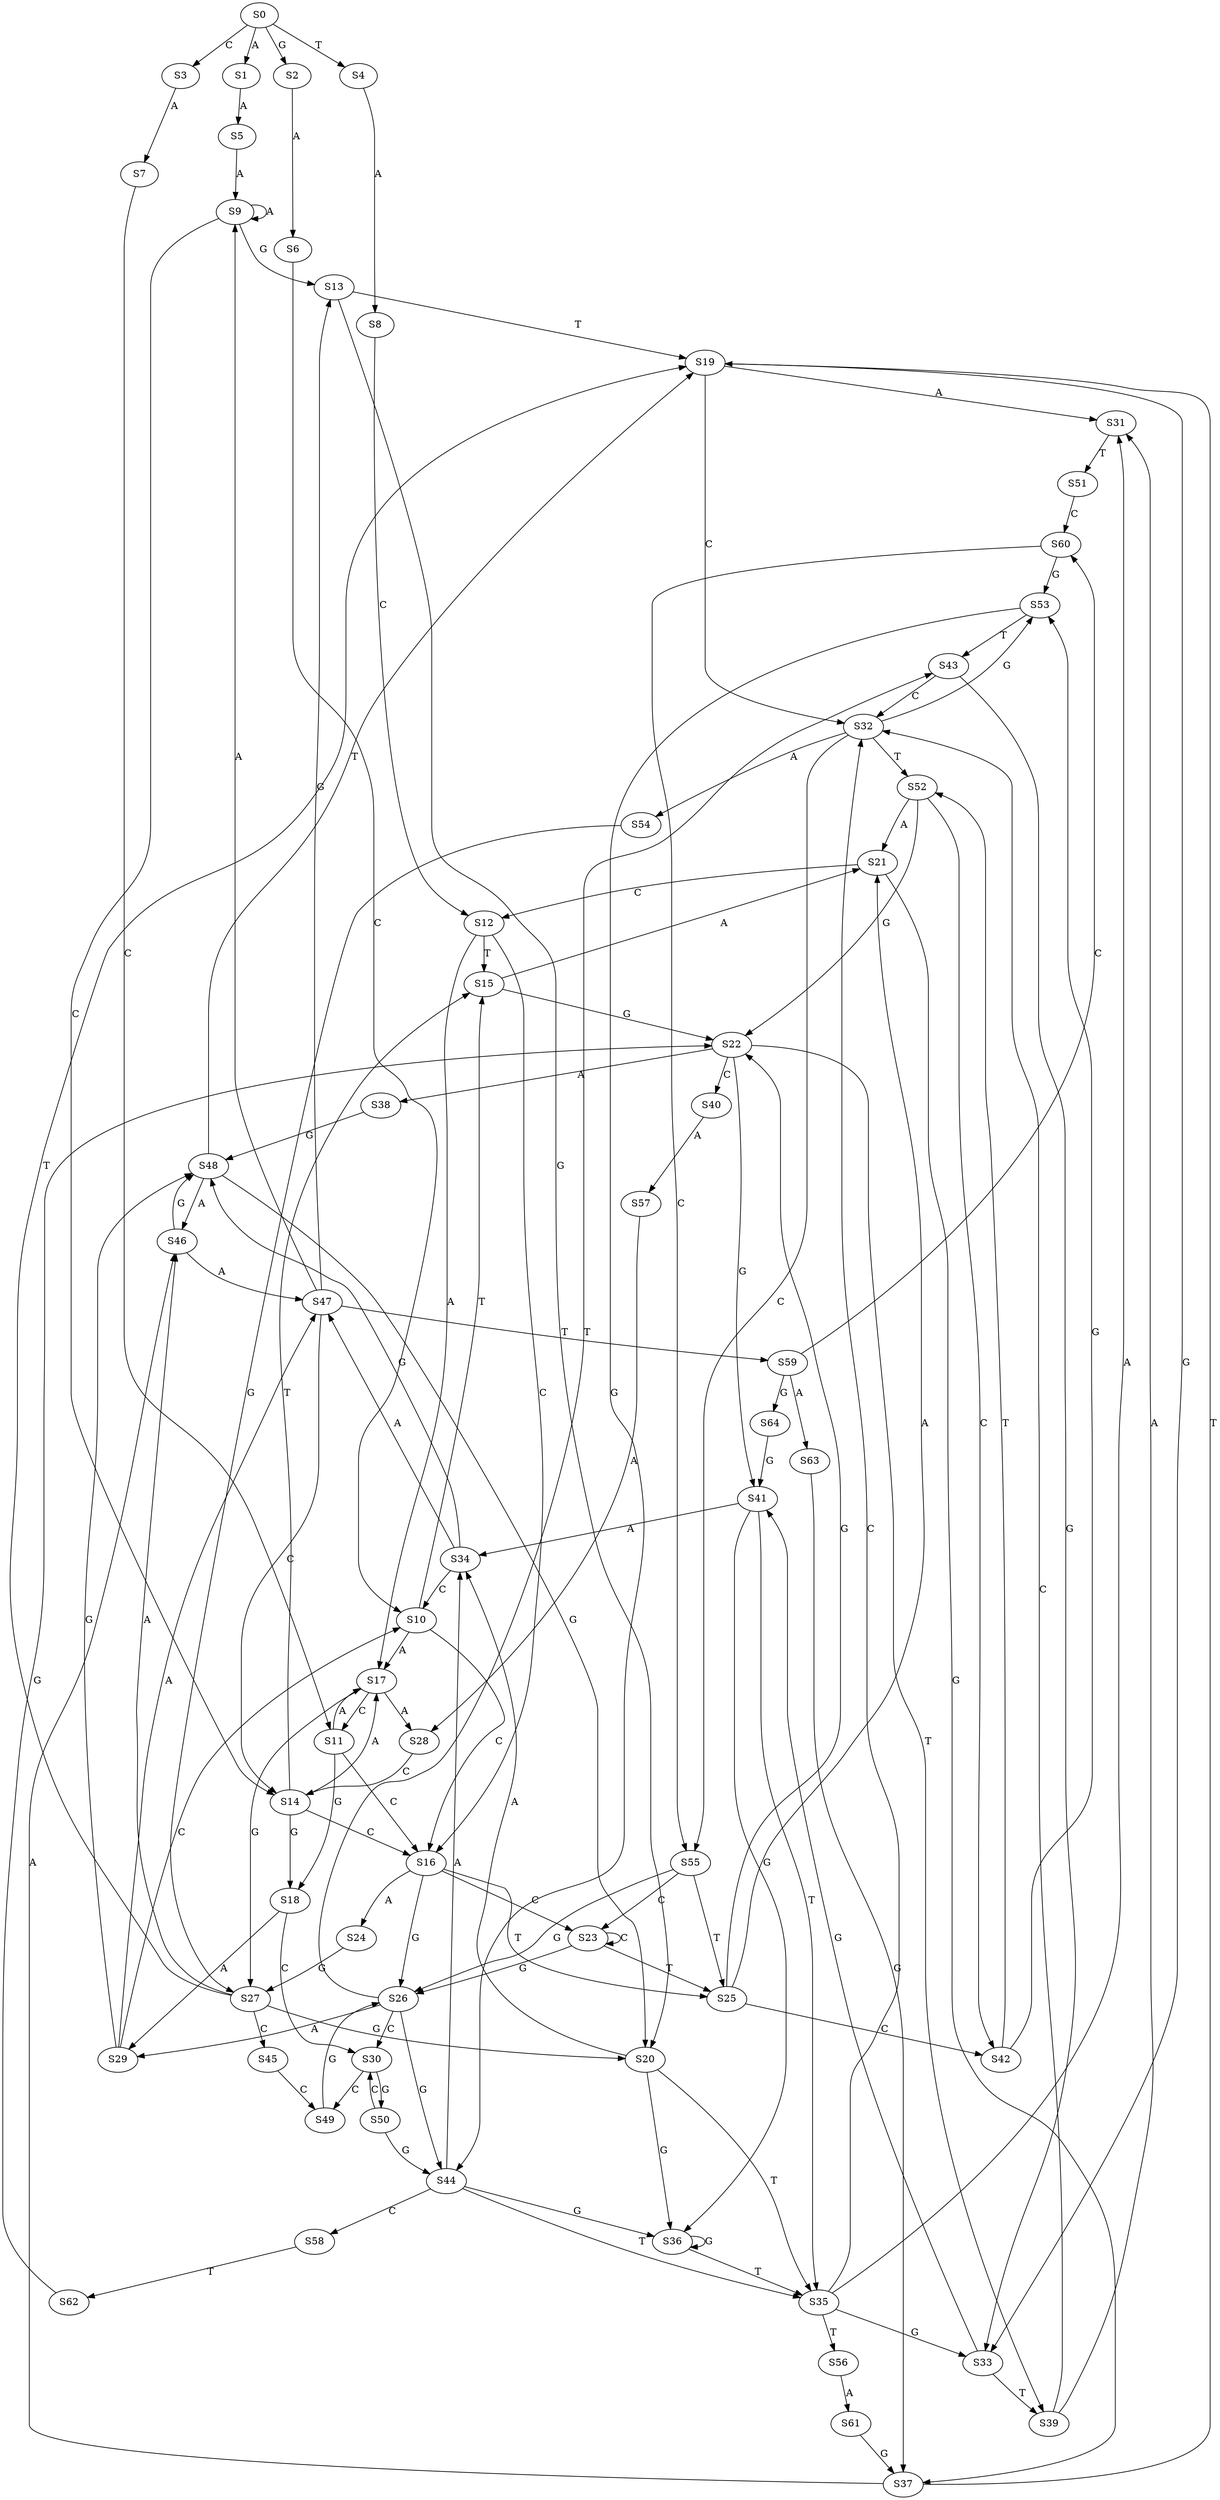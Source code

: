 strict digraph  {
	S0 -> S1 [ label = A ];
	S0 -> S2 [ label = G ];
	S0 -> S3 [ label = C ];
	S0 -> S4 [ label = T ];
	S1 -> S5 [ label = A ];
	S2 -> S6 [ label = A ];
	S3 -> S7 [ label = A ];
	S4 -> S8 [ label = A ];
	S5 -> S9 [ label = A ];
	S6 -> S10 [ label = C ];
	S7 -> S11 [ label = C ];
	S8 -> S12 [ label = C ];
	S9 -> S13 [ label = G ];
	S9 -> S14 [ label = C ];
	S9 -> S9 [ label = A ];
	S10 -> S15 [ label = T ];
	S10 -> S16 [ label = C ];
	S10 -> S17 [ label = A ];
	S11 -> S16 [ label = C ];
	S11 -> S17 [ label = A ];
	S11 -> S18 [ label = G ];
	S12 -> S16 [ label = C ];
	S12 -> S15 [ label = T ];
	S12 -> S17 [ label = A ];
	S13 -> S19 [ label = T ];
	S13 -> S20 [ label = G ];
	S14 -> S17 [ label = A ];
	S14 -> S16 [ label = C ];
	S14 -> S18 [ label = G ];
	S14 -> S15 [ label = T ];
	S15 -> S21 [ label = A ];
	S15 -> S22 [ label = G ];
	S16 -> S23 [ label = C ];
	S16 -> S24 [ label = A ];
	S16 -> S25 [ label = T ];
	S16 -> S26 [ label = G ];
	S17 -> S27 [ label = G ];
	S17 -> S11 [ label = C ];
	S17 -> S28 [ label = A ];
	S18 -> S29 [ label = A ];
	S18 -> S30 [ label = C ];
	S19 -> S31 [ label = A ];
	S19 -> S32 [ label = C ];
	S19 -> S33 [ label = G ];
	S20 -> S34 [ label = A ];
	S20 -> S35 [ label = T ];
	S20 -> S36 [ label = G ];
	S21 -> S37 [ label = G ];
	S21 -> S12 [ label = C ];
	S22 -> S38 [ label = A ];
	S22 -> S39 [ label = T ];
	S22 -> S40 [ label = C ];
	S22 -> S41 [ label = G ];
	S23 -> S26 [ label = G ];
	S23 -> S23 [ label = C ];
	S23 -> S25 [ label = T ];
	S24 -> S27 [ label = G ];
	S25 -> S21 [ label = A ];
	S25 -> S22 [ label = G ];
	S25 -> S42 [ label = C ];
	S26 -> S29 [ label = A ];
	S26 -> S43 [ label = T ];
	S26 -> S44 [ label = G ];
	S26 -> S30 [ label = C ];
	S27 -> S20 [ label = G ];
	S27 -> S19 [ label = T ];
	S27 -> S45 [ label = C ];
	S27 -> S46 [ label = A ];
	S28 -> S14 [ label = C ];
	S29 -> S47 [ label = A ];
	S29 -> S10 [ label = C ];
	S29 -> S48 [ label = G ];
	S30 -> S49 [ label = C ];
	S30 -> S50 [ label = G ];
	S31 -> S51 [ label = T ];
	S32 -> S52 [ label = T ];
	S32 -> S53 [ label = G ];
	S32 -> S54 [ label = A ];
	S32 -> S55 [ label = C ];
	S33 -> S39 [ label = T ];
	S33 -> S41 [ label = G ];
	S34 -> S47 [ label = A ];
	S34 -> S10 [ label = C ];
	S34 -> S48 [ label = G ];
	S35 -> S31 [ label = A ];
	S35 -> S33 [ label = G ];
	S35 -> S32 [ label = C ];
	S35 -> S56 [ label = T ];
	S36 -> S35 [ label = T ];
	S36 -> S36 [ label = G ];
	S37 -> S19 [ label = T ];
	S37 -> S46 [ label = A ];
	S38 -> S48 [ label = G ];
	S39 -> S32 [ label = C ];
	S39 -> S31 [ label = A ];
	S40 -> S57 [ label = A ];
	S41 -> S35 [ label = T ];
	S41 -> S36 [ label = G ];
	S41 -> S34 [ label = A ];
	S42 -> S52 [ label = T ];
	S42 -> S53 [ label = G ];
	S43 -> S32 [ label = C ];
	S43 -> S33 [ label = G ];
	S44 -> S34 [ label = A ];
	S44 -> S36 [ label = G ];
	S44 -> S58 [ label = C ];
	S44 -> S35 [ label = T ];
	S45 -> S49 [ label = C ];
	S46 -> S47 [ label = A ];
	S46 -> S48 [ label = G ];
	S47 -> S59 [ label = T ];
	S47 -> S14 [ label = C ];
	S47 -> S9 [ label = A ];
	S47 -> S13 [ label = G ];
	S48 -> S19 [ label = T ];
	S48 -> S46 [ label = A ];
	S48 -> S20 [ label = G ];
	S49 -> S26 [ label = G ];
	S50 -> S44 [ label = G ];
	S50 -> S30 [ label = C ];
	S51 -> S60 [ label = C ];
	S52 -> S22 [ label = G ];
	S52 -> S42 [ label = C ];
	S52 -> S21 [ label = A ];
	S53 -> S44 [ label = G ];
	S53 -> S43 [ label = T ];
	S54 -> S27 [ label = G ];
	S55 -> S23 [ label = C ];
	S55 -> S25 [ label = T ];
	S55 -> S26 [ label = G ];
	S56 -> S61 [ label = A ];
	S57 -> S28 [ label = A ];
	S58 -> S62 [ label = T ];
	S59 -> S63 [ label = A ];
	S59 -> S60 [ label = C ];
	S59 -> S64 [ label = G ];
	S60 -> S55 [ label = C ];
	S60 -> S53 [ label = G ];
	S61 -> S37 [ label = G ];
	S62 -> S22 [ label = G ];
	S63 -> S37 [ label = G ];
	S64 -> S41 [ label = G ];
}
